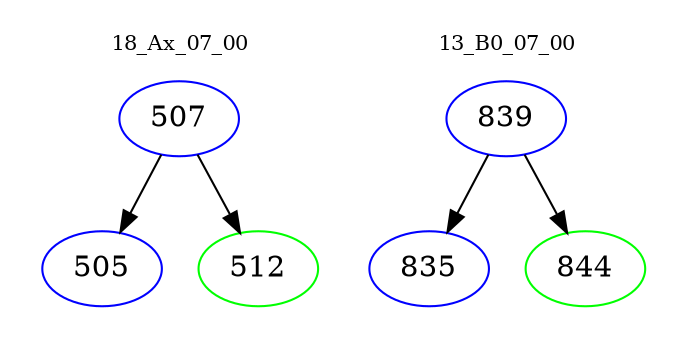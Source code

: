 digraph{
subgraph cluster_0 {
color = white
label = "18_Ax_07_00";
fontsize=10;
T0_507 [label="507", color="blue"]
T0_507 -> T0_505 [color="black"]
T0_505 [label="505", color="blue"]
T0_507 -> T0_512 [color="black"]
T0_512 [label="512", color="green"]
}
subgraph cluster_1 {
color = white
label = "13_B0_07_00";
fontsize=10;
T1_839 [label="839", color="blue"]
T1_839 -> T1_835 [color="black"]
T1_835 [label="835", color="blue"]
T1_839 -> T1_844 [color="black"]
T1_844 [label="844", color="green"]
}
}
